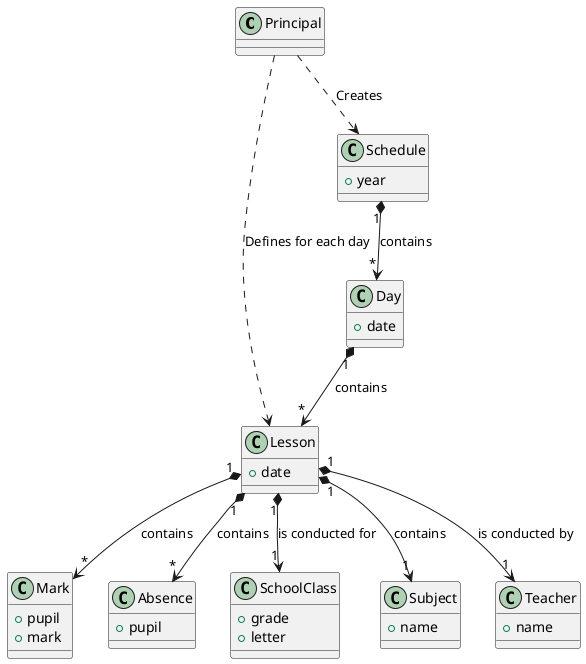 @startuml
class Principal {
}

class Lesson {
  +date
}

class Mark {
  +pupil
  +mark
}

class Absence {
  +pupil
}

class SchoolClass {
  +grade
  +letter
}

class Subject {
  +name
}

class Teacher {
  +name
}

class Schedule {
  +year
}

class Day {
  +date
}


Principal .-> Schedule : Creates
Principal .-> Lesson : Defines for each day
Lesson "1" *--> "1" SchoolClass : is conducted for
Lesson "1" *--> "1" Subject : contains
Lesson "1" *--> "1" Teacher : is conducted by
Lesson "1" *--> "*" Mark : contains
Lesson "1" *--> "*" Absence : contains
Schedule "1" *--> "*" Day : contains
Day "1" *--> "*" Lesson : contains


@enduml